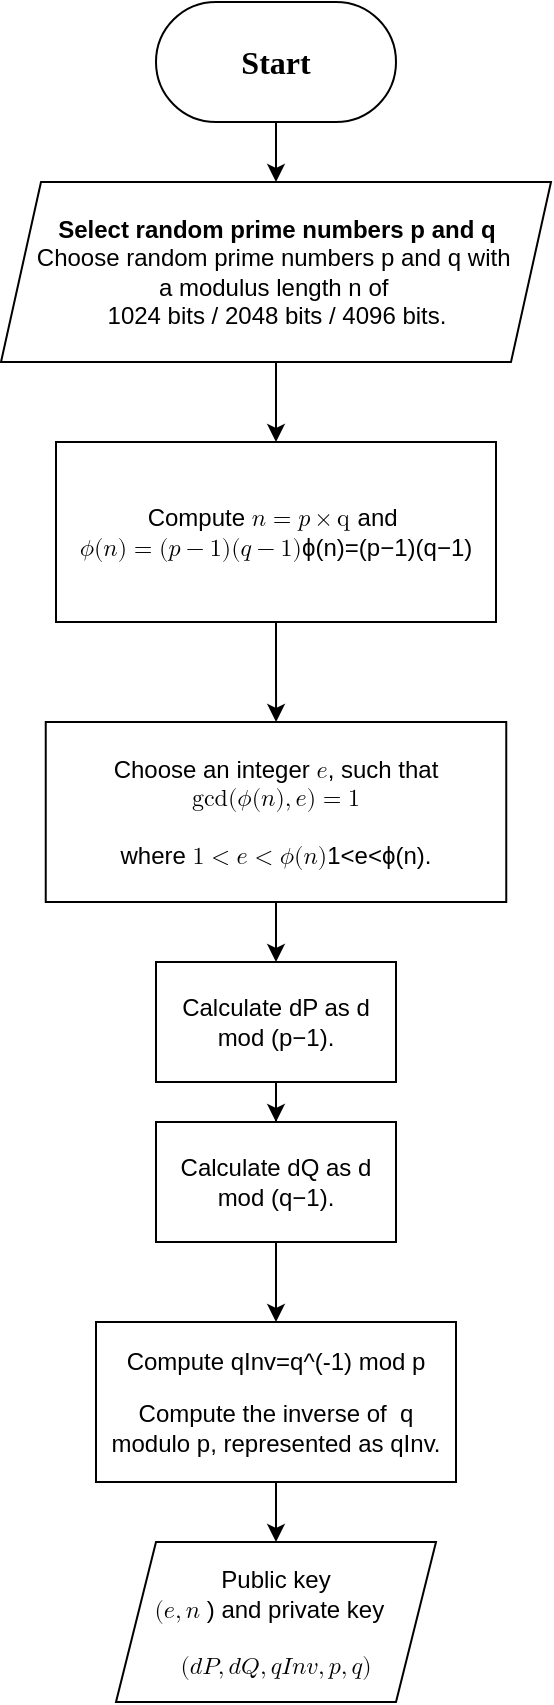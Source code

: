 <mxfile version="24.7.16">
  <diagram name="Page-1" id="4GU8Wi4sLm2fJScptab0">
    <mxGraphModel dx="1079" dy="785" grid="1" gridSize="10" guides="1" tooltips="1" connect="1" arrows="1" fold="1" page="1" pageScale="1" pageWidth="850" pageHeight="1100" math="0" shadow="0">
      <root>
        <mxCell id="0" />
        <mxCell id="1" parent="0" />
        <mxCell id="pEQdeJuv4GLVXbAph-5l-8" style="edgeStyle=orthogonalEdgeStyle;rounded=0;orthogonalLoop=1;jettySize=auto;html=1;exitX=0.5;exitY=1;exitDx=0;exitDy=0;" edge="1" parent="1" source="pEQdeJuv4GLVXbAph-5l-7" target="pEQdeJuv4GLVXbAph-5l-9">
          <mxGeometry relative="1" as="geometry">
            <mxPoint x="390" y="270" as="targetPoint" />
          </mxGeometry>
        </mxCell>
        <mxCell id="pEQdeJuv4GLVXbAph-5l-7" value="&lt;font size=&quot;1&quot; face=&quot;Times New Roman&quot;&gt;&lt;b style=&quot;font-size: 16px;&quot;&gt;Start&lt;/b&gt;&lt;/font&gt;" style="rounded=1;whiteSpace=wrap;html=1;arcSize=50;" vertex="1" parent="1">
          <mxGeometry x="330" y="160" width="120" height="60" as="geometry" />
        </mxCell>
        <mxCell id="pEQdeJuv4GLVXbAph-5l-10" style="edgeStyle=orthogonalEdgeStyle;rounded=0;orthogonalLoop=1;jettySize=auto;html=1;exitX=0.5;exitY=1;exitDx=0;exitDy=0;entryX=0.5;entryY=0;entryDx=0;entryDy=0;" edge="1" parent="1" source="pEQdeJuv4GLVXbAph-5l-9" target="pEQdeJuv4GLVXbAph-5l-12">
          <mxGeometry relative="1" as="geometry">
            <mxPoint x="390" y="390" as="targetPoint" />
          </mxGeometry>
        </mxCell>
        <mxCell id="pEQdeJuv4GLVXbAph-5l-9" value="&lt;b&gt;Select random prime numbers &lt;span class=&quot;katex copyable-equation&quot;&gt;&lt;span class=&quot;katex-mathml&quot;&gt;&lt;math xmlns=&quot;http://www.w3.org/1998/Math/MathML&quot;&gt;&lt;mrow&gt;&lt;mi&gt;&lt;br&gt;&lt;/mi&gt;&lt;/mrow&gt;p&lt;/math&gt;&lt;/span&gt;&lt;span aria-hidden=&quot;true&quot; class=&quot;katex-html&quot;&gt;&lt;span class=&quot;base&quot;&gt;&lt;span class=&quot;strut&quot;&gt;&lt;/span&gt;&lt;span class=&quot;mord mathnormal&quot;&gt;p&lt;/span&gt;&lt;/span&gt;&lt;/span&gt;&lt;/span&gt; and &lt;span class=&quot;katex copyable-equation&quot;&gt;&lt;span class=&quot;katex-mathml&quot;&gt;&lt;math xmlns=&quot;http://www.w3.org/1998/Math/MathML&quot;&gt;&lt;mrow&gt;&lt;mi&gt;&lt;br&gt;&lt;/mi&gt;&lt;/mrow&gt;q&lt;/math&gt;&lt;/span&gt;&lt;span aria-hidden=&quot;true&quot; class=&quot;katex-html&quot;&gt;&lt;span class=&quot;base&quot;&gt;&lt;span class=&quot;strut&quot;&gt;&lt;/span&gt;&lt;span class=&quot;mord mathnormal&quot;&gt;q&lt;/span&gt;&lt;/span&gt;&lt;/span&gt;&lt;/span&gt;&lt;/b&gt;&lt;div&gt;&lt;span class=&quot;katex copyable-equation&quot;&gt;&lt;span aria-hidden=&quot;true&quot; class=&quot;katex-html&quot;&gt;&lt;span class=&quot;base&quot;&gt;&lt;span class=&quot;mord mathnormal&quot;&gt;Choose random prime numbers &lt;span class=&quot;katex copyable-equation&quot;&gt;&lt;span class=&quot;katex-mathml&quot;&gt;&lt;math xmlns=&quot;http://www.w3.org/1998/Math/MathML&quot;&gt;&lt;mrow&gt;&lt;mi&gt;&lt;br&gt;&lt;/mi&gt;&lt;/mrow&gt;p&lt;/math&gt;&lt;/span&gt;&lt;span aria-hidden=&quot;true&quot; class=&quot;katex-html&quot;&gt;&lt;span class=&quot;base&quot;&gt;&lt;span class=&quot;strut&quot;&gt;&lt;/span&gt;&lt;span class=&quot;mord mathnormal&quot;&gt;p&lt;/span&gt;&lt;/span&gt;&lt;/span&gt;&lt;/span&gt; and &lt;span class=&quot;katex copyable-equation&quot;&gt;&lt;span class=&quot;katex-mathml&quot;&gt;&lt;math xmlns=&quot;http://www.w3.org/1998/Math/MathML&quot;&gt;&lt;mrow&gt;&lt;mi&gt;&lt;br&gt;&lt;/mi&gt;&lt;/mrow&gt;q&lt;/math&gt;&lt;/span&gt;&lt;span aria-hidden=&quot;true&quot; class=&quot;katex-html&quot;&gt;&lt;span class=&quot;base&quot;&gt;&lt;span class=&quot;strut&quot;&gt;&lt;/span&gt;&lt;span class=&quot;mord mathnormal&quot;&gt;q&lt;/span&gt;&lt;/span&gt;&lt;/span&gt;&lt;/span&gt; with&amp;nbsp;&lt;/span&gt;&lt;/span&gt;&lt;/span&gt;&lt;/span&gt;&lt;/div&gt;&lt;div&gt;&lt;span class=&quot;katex copyable-equation&quot;&gt;&lt;span aria-hidden=&quot;true&quot; class=&quot;katex-html&quot;&gt;&lt;span class=&quot;base&quot;&gt;&lt;span class=&quot;mord mathnormal&quot;&gt;a modulus length &lt;span class=&quot;katex copyable-equation&quot;&gt;&lt;span class=&quot;katex-mathml&quot;&gt;&lt;math xmlns=&quot;http://www.w3.org/1998/Math/MathML&quot;&gt;&lt;mrow&gt;&lt;mi&gt;&lt;br&gt;&lt;/mi&gt;&lt;/mrow&gt;n&lt;/math&gt;&lt;/span&gt;&lt;span aria-hidden=&quot;true&quot; class=&quot;katex-html&quot;&gt;&lt;span class=&quot;base&quot;&gt;&lt;span class=&quot;strut&quot;&gt;&lt;/span&gt;&lt;span class=&quot;mord mathnormal&quot;&gt;n&lt;/span&gt;&lt;/span&gt;&lt;/span&gt;&lt;/span&gt; of&amp;nbsp;&lt;/span&gt;&lt;/span&gt;&lt;/span&gt;&lt;/span&gt;&lt;/div&gt;&lt;div&gt;&lt;span class=&quot;katex copyable-equation&quot;&gt;&lt;span aria-hidden=&quot;true&quot; class=&quot;katex-html&quot;&gt;&lt;span class=&quot;base&quot;&gt;&lt;span class=&quot;mord mathnormal&quot;&gt;1024 bits / 2048 bits / 4096 bits.&lt;br&gt;&lt;/span&gt;&lt;/span&gt;&lt;/span&gt;&lt;/span&gt;&lt;/div&gt;" style="shape=parallelogram;perimeter=parallelogramPerimeter;whiteSpace=wrap;html=1;fixedSize=1;" vertex="1" parent="1">
          <mxGeometry x="252.5" y="250" width="275" height="90" as="geometry" />
        </mxCell>
        <mxCell id="pEQdeJuv4GLVXbAph-5l-14" style="edgeStyle=orthogonalEdgeStyle;rounded=0;orthogonalLoop=1;jettySize=auto;html=1;exitX=0.5;exitY=1;exitDx=0;exitDy=0;" edge="1" parent="1" source="pEQdeJuv4GLVXbAph-5l-12" target="pEQdeJuv4GLVXbAph-5l-15">
          <mxGeometry relative="1" as="geometry">
            <mxPoint x="389.739" y="510" as="targetPoint" />
          </mxGeometry>
        </mxCell>
        <mxCell id="pEQdeJuv4GLVXbAph-5l-12" value="Compute &lt;span class=&quot;katex copyable-equation&quot;&gt;&lt;span class=&quot;katex-mathml&quot;&gt;&lt;math xmlns=&quot;http://www.w3.org/1998/Math/MathML&quot;&gt;&lt;mrow&gt;&lt;mi&gt;n&lt;/mi&gt;&lt;mo&gt;=&lt;/mo&gt;&lt;mi&gt;p&lt;/mi&gt;&lt;mo&gt;×&lt;/mo&gt;&lt;mi&gt;q&amp;nbsp;&lt;/mi&gt;&lt;mi&gt;&lt;span style=&quot;background-color: initial; font-family: Helvetica !important;&quot;&gt;and&amp;nbsp;&lt;/span&gt;&lt;/mi&gt;&lt;/mrow&gt;&lt;/math&gt;&lt;/span&gt;&lt;/span&gt;&lt;span class=&quot;katex copyable-equation&quot;&gt;&lt;span class=&quot;katex-mathml&quot;&gt;&lt;math xmlns=&quot;http://www.w3.org/1998/Math/MathML&quot;&gt;&lt;mrow&gt;&lt;mi&gt;&lt;br&gt;&lt;/mi&gt;&lt;mi&gt;ϕ&lt;/mi&gt;&lt;mo stretchy=&quot;false&quot;&gt;(&lt;/mo&gt;&lt;mi&gt;n&lt;/mi&gt;&lt;mo stretchy=&quot;false&quot;&gt;)&lt;/mo&gt;&lt;mo&gt;=&lt;/mo&gt;&lt;mo stretchy=&quot;false&quot;&gt;(&lt;/mo&gt;&lt;mi&gt;p&lt;/mi&gt;&lt;mo&gt;−&lt;/mo&gt;&lt;mn&gt;1&lt;/mn&gt;&lt;mo stretchy=&quot;false&quot;&gt;)&lt;/mo&gt;&lt;mo stretchy=&quot;false&quot;&gt;(&lt;/mo&gt;&lt;mi&gt;q&lt;/mi&gt;&lt;mo&gt;−&lt;/mo&gt;&lt;mn&gt;1&lt;/mn&gt;&lt;mo stretchy=&quot;false&quot;&gt;)&lt;/mo&gt;&lt;/mrow&gt;\phi(n) = (p - 1)(q - 1)&lt;/math&gt;&lt;/span&gt;&lt;span aria-hidden=&quot;true&quot; class=&quot;katex-html&quot;&gt;&lt;span class=&quot;base&quot;&gt;&lt;span class=&quot;strut&quot;&gt;&lt;/span&gt;&lt;span class=&quot;mord mathnormal&quot;&gt;ϕ&lt;/span&gt;&lt;span class=&quot;mopen&quot;&gt;(&lt;/span&gt;&lt;span class=&quot;mord mathnormal&quot;&gt;n&lt;/span&gt;&lt;span class=&quot;mclose&quot;&gt;)&lt;/span&gt;&lt;span class=&quot;mspace&quot;&gt;&lt;/span&gt;&lt;span class=&quot;mrel&quot;&gt;=&lt;/span&gt;&lt;span class=&quot;mspace&quot;&gt;&lt;/span&gt;&lt;/span&gt;&lt;span class=&quot;base&quot;&gt;&lt;span class=&quot;strut&quot;&gt;&lt;/span&gt;&lt;span class=&quot;mopen&quot;&gt;(&lt;/span&gt;&lt;span class=&quot;mord mathnormal&quot;&gt;p&lt;/span&gt;&lt;span class=&quot;mspace&quot;&gt;&lt;/span&gt;&lt;span class=&quot;mbin&quot;&gt;−&lt;/span&gt;&lt;span class=&quot;mspace&quot;&gt;&lt;/span&gt;&lt;/span&gt;&lt;span class=&quot;base&quot;&gt;&lt;span class=&quot;strut&quot;&gt;&lt;/span&gt;&lt;span class=&quot;mord&quot;&gt;1&lt;/span&gt;&lt;span class=&quot;mclose&quot;&gt;)&lt;/span&gt;&lt;span class=&quot;mopen&quot;&gt;(&lt;/span&gt;&lt;span class=&quot;mord mathnormal&quot;&gt;q&lt;/span&gt;&lt;span class=&quot;mspace&quot;&gt;&lt;/span&gt;&lt;span class=&quot;mbin&quot;&gt;−&lt;/span&gt;&lt;span class=&quot;mspace&quot;&gt;&lt;/span&gt;&lt;/span&gt;&lt;span class=&quot;base&quot;&gt;&lt;span class=&quot;strut&quot;&gt;&lt;/span&gt;&lt;span class=&quot;mord&quot;&gt;1&lt;/span&gt;&lt;span class=&quot;mclose&quot;&gt;)&lt;/span&gt;&lt;/span&gt;&lt;/span&gt;&lt;/span&gt;" style="rounded=0;whiteSpace=wrap;html=1;" vertex="1" parent="1">
          <mxGeometry x="280" y="380" width="220" height="90" as="geometry" />
        </mxCell>
        <mxCell id="pEQdeJuv4GLVXbAph-5l-16" style="edgeStyle=orthogonalEdgeStyle;rounded=0;orthogonalLoop=1;jettySize=auto;html=1;exitX=0.5;exitY=1;exitDx=0;exitDy=0;" edge="1" parent="1" source="pEQdeJuv4GLVXbAph-5l-15" target="pEQdeJuv4GLVXbAph-5l-17">
          <mxGeometry relative="1" as="geometry">
            <mxPoint x="390.091" y="650" as="targetPoint" />
          </mxGeometry>
        </mxCell>
        <mxCell id="pEQdeJuv4GLVXbAph-5l-15" value="Choose an integer &lt;span class=&quot;katex copyable-equation&quot;&gt;&lt;span class=&quot;katex-mathml&quot;&gt;&lt;math xmlns=&quot;http://www.w3.org/1998/Math/MathML&quot;&gt;&lt;mrow&gt;&lt;mi&gt;e&lt;/mi&gt;&lt;/mrow&gt;e&lt;/math&gt;&lt;/span&gt;&lt;/span&gt;, such that &lt;span class=&quot;katex copyable-equation&quot;&gt;&lt;span class=&quot;katex-mathml&quot;&gt;&lt;math xmlns=&quot;http://www.w3.org/1998/Math/MathML&quot;&gt;&lt;mrow&gt;&lt;mi&gt;gcd&lt;/mi&gt;&lt;mo&gt;⁡&lt;/mo&gt;&lt;mo stretchy=&quot;false&quot;&gt;(&lt;/mo&gt;&lt;mi&gt;ϕ&lt;/mi&gt;&lt;mo stretchy=&quot;false&quot;&gt;(&lt;/mo&gt;&lt;mi&gt;n&lt;/mi&gt;&lt;mo stretchy=&quot;false&quot;&gt;)&lt;/mo&gt;&lt;mo separator=&quot;true&quot;&gt;,&lt;/mo&gt;&lt;mi&gt;e&lt;/mi&gt;&lt;mo stretchy=&quot;false&quot;&gt;)&lt;/mo&gt;&lt;mo&gt;=&lt;/mo&gt;&lt;mn&gt;1&lt;/mn&gt;&lt;mn&gt;&lt;br&gt;&lt;/mn&gt;&lt;mn&gt;&lt;br&gt;&lt;/mn&gt;&lt;mn&gt;&lt;br&gt;&lt;/mn&gt;&lt;mn&gt;&lt;br&gt;&lt;/mn&gt;&lt;mn&gt;&lt;br&gt;&lt;/mn&gt;&lt;mn&gt;&lt;br&gt;&lt;/mn&gt;&lt;mn&gt;&lt;br&gt;&lt;/mn&gt;&lt;mn&gt;&lt;br&gt;&lt;/mn&gt;&lt;/mrow&gt;\gcd(\phi(n), e) = 1&lt;/math&gt;&lt;/span&gt;&lt;span aria-hidden=&quot;true&quot; class=&quot;katex-html&quot;&gt;&lt;span class=&quot;base&quot;&gt;&lt;span class=&quot;strut&quot;&gt;&lt;/span&gt;&lt;span class=&quot;mop&quot;&gt;&lt;div&gt;&lt;span class=&quot;katex copyable-equation&quot;&gt;&lt;span aria-hidden=&quot;true&quot; class=&quot;katex-html&quot;&gt;&lt;span class=&quot;base&quot;&gt;&lt;span class=&quot;mop&quot;&gt;&lt;br&gt;&lt;/span&gt;&lt;/span&gt;&lt;/span&gt;&lt;/span&gt;&lt;/div&gt;&lt;/span&gt;&lt;/span&gt;&lt;/span&gt;&lt;/span&gt;where &lt;span class=&quot;katex copyable-equation&quot;&gt;&lt;span class=&quot;katex-mathml&quot;&gt;&lt;math xmlns=&quot;http://www.w3.org/1998/Math/MathML&quot;&gt;&lt;mrow&gt;&lt;mn&gt;1&lt;/mn&gt;&lt;mo&gt;&amp;lt;&lt;/mo&gt;&lt;mi&gt;e&lt;/mi&gt;&lt;mo&gt;&amp;lt;&lt;/mo&gt;&lt;mi&gt;ϕ&lt;/mi&gt;&lt;mo stretchy=&quot;false&quot;&gt;(&lt;/mo&gt;&lt;mi&gt;n&lt;/mi&gt;&lt;mo stretchy=&quot;false&quot;&gt;)&lt;/mo&gt;&lt;/mrow&gt;1 &amp;lt; e &amp;lt; \phi(n)&lt;/math&gt;&lt;/span&gt;&lt;span aria-hidden=&quot;true&quot; class=&quot;katex-html&quot;&gt;&lt;span class=&quot;base&quot;&gt;&lt;span class=&quot;strut&quot;&gt;&lt;/span&gt;&lt;span class=&quot;mord&quot;&gt;1&lt;/span&gt;&lt;span class=&quot;mspace&quot;&gt;&lt;/span&gt;&lt;span class=&quot;mrel&quot;&gt;&amp;lt;&lt;/span&gt;&lt;span class=&quot;mspace&quot;&gt;&lt;/span&gt;&lt;/span&gt;&lt;span class=&quot;base&quot;&gt;&lt;span class=&quot;strut&quot;&gt;&lt;/span&gt;&lt;span class=&quot;mord mathnormal&quot;&gt;e&lt;/span&gt;&lt;span class=&quot;mspace&quot;&gt;&lt;/span&gt;&lt;span class=&quot;mrel&quot;&gt;&amp;lt;&lt;/span&gt;&lt;span class=&quot;mspace&quot;&gt;&lt;/span&gt;&lt;/span&gt;&lt;span class=&quot;base&quot;&gt;&lt;span class=&quot;strut&quot;&gt;&lt;/span&gt;&lt;span class=&quot;mord mathnormal&quot;&gt;ϕ&lt;/span&gt;&lt;span class=&quot;mopen&quot;&gt;(&lt;/span&gt;&lt;span class=&quot;mord mathnormal&quot;&gt;n&lt;/span&gt;&lt;span class=&quot;mclose&quot;&gt;)&lt;/span&gt;&lt;/span&gt;&lt;/span&gt;&lt;/span&gt;." style="rounded=0;whiteSpace=wrap;html=1;" vertex="1" parent="1">
          <mxGeometry x="274.87" y="520" width="230.26" height="90" as="geometry" />
        </mxCell>
        <mxCell id="pEQdeJuv4GLVXbAph-5l-18" style="edgeStyle=orthogonalEdgeStyle;rounded=0;orthogonalLoop=1;jettySize=auto;html=1;exitX=0.5;exitY=1;exitDx=0;exitDy=0;" edge="1" parent="1" source="pEQdeJuv4GLVXbAph-5l-17" target="pEQdeJuv4GLVXbAph-5l-19">
          <mxGeometry relative="1" as="geometry">
            <mxPoint x="390.091" y="730" as="targetPoint" />
          </mxGeometry>
        </mxCell>
        <mxCell id="pEQdeJuv4GLVXbAph-5l-17" value="&lt;p data-pm-slice=&quot;0 0 []&quot;&gt;Calculate dP as  d mod (p−1).&lt;/p&gt;" style="rounded=0;whiteSpace=wrap;html=1;" vertex="1" parent="1">
          <mxGeometry x="330.001" y="640" width="120" height="60" as="geometry" />
        </mxCell>
        <mxCell id="pEQdeJuv4GLVXbAph-5l-20" style="edgeStyle=orthogonalEdgeStyle;rounded=0;orthogonalLoop=1;jettySize=auto;html=1;exitX=0.5;exitY=1;exitDx=0;exitDy=0;" edge="1" parent="1" source="pEQdeJuv4GLVXbAph-5l-19" target="pEQdeJuv4GLVXbAph-5l-21">
          <mxGeometry relative="1" as="geometry">
            <mxPoint x="390.091" y="810" as="targetPoint" />
          </mxGeometry>
        </mxCell>
        <mxCell id="pEQdeJuv4GLVXbAph-5l-19" value="&lt;p data-pm-slice=&quot;0 0 []&quot;&gt;Calculate dQ as d mod (q−1).&lt;/p&gt;" style="rounded=0;whiteSpace=wrap;html=1;" vertex="1" parent="1">
          <mxGeometry x="330.001" y="720" width="120" height="60" as="geometry" />
        </mxCell>
        <mxCell id="pEQdeJuv4GLVXbAph-5l-22" style="edgeStyle=orthogonalEdgeStyle;rounded=0;orthogonalLoop=1;jettySize=auto;html=1;exitX=0.5;exitY=1;exitDx=0;exitDy=0;" edge="1" parent="1" source="pEQdeJuv4GLVXbAph-5l-21" target="pEQdeJuv4GLVXbAph-5l-23">
          <mxGeometry relative="1" as="geometry">
            <mxPoint x="390.091" y="930" as="targetPoint" />
          </mxGeometry>
        </mxCell>
        <mxCell id="pEQdeJuv4GLVXbAph-5l-21" value="&lt;p data-pm-slice=&quot;0 0 []&quot;&gt;Compute qInv=q^(-1) mod p&lt;/p&gt;&lt;p data-pm-slice=&quot;0 0 []&quot;&gt;&lt;span style=&quot;background-color: initial;&quot;&gt;Compute the inverse of&amp;nbsp;&lt;/span&gt;&lt;span style=&quot;background-color: initial;&quot;&gt;&amp;nbsp;q modulo p, represented as qInv.&lt;/span&gt;&lt;/p&gt;" style="rounded=0;whiteSpace=wrap;html=1;" vertex="1" parent="1">
          <mxGeometry x="300" y="820" width="180" height="80" as="geometry" />
        </mxCell>
        <mxCell id="pEQdeJuv4GLVXbAph-5l-23" value="Public key &lt;span class=&quot;katex copyable-equation&quot;&gt;&lt;span class=&quot;katex-mathml&quot;&gt;&lt;math xmlns=&quot;http://www.w3.org/1998/Math/MathML&quot;&gt;&lt;mrow&gt;&lt;mo stretchy=&quot;false&quot;&gt;(&lt;/mo&gt;&lt;mi&gt;e&lt;/mi&gt;&lt;mo separator=&quot;true&quot;&gt;,&lt;/mo&gt;&lt;mi&gt;n&lt;/mi&gt;&lt;mo stretchy=&quot;false&quot;&gt;&lt;span style=&quot;background-color: initial; font-family: Helvetica !important;&quot; class=&quot;katex copyable-equation&quot;&gt;&lt;span style=&quot;background-color: initial;&quot;&gt;) and private key&amp;nbsp;&lt;/span&gt;&lt;/span&gt;&lt;span style=&quot;background-color: initial; font-family: Helvetica !important;&quot; class=&quot;katex copyable-equation&quot;&gt;&lt;span style=&quot;background-color: initial;&quot;&gt;&lt;br&gt;&lt;/span&gt;&lt;/span&gt;&lt;/mo&gt;&lt;/mrow&gt;&lt;/math&gt;&lt;/span&gt;&lt;/span&gt;&lt;span class=&quot;katex copyable-equation&quot;&gt;&lt;span class=&quot;katex-mathml&quot;&gt;&lt;math xmlns=&quot;http://www.w3.org/1998/Math/MathML&quot;&gt;&lt;mrow&gt;&lt;mo stretchy=&quot;false&quot;&gt;(&lt;/mo&gt;&lt;mi&gt;d&lt;/mi&gt;&lt;mi&gt;P&lt;/mi&gt;&lt;mo separator=&quot;true&quot;&gt;,&lt;/mo&gt;&lt;mi&gt;d&lt;/mi&gt;&lt;mi&gt;Q&lt;/mi&gt;&lt;mo separator=&quot;true&quot;&gt;,&lt;/mo&gt;&lt;mi&gt;q&lt;/mi&gt;&lt;mi&gt;I&lt;/mi&gt;&lt;mi&gt;n&lt;/mi&gt;&lt;mi&gt;v&lt;/mi&gt;&lt;mo separator=&quot;true&quot;&gt;,&lt;/mo&gt;&lt;mi&gt;p&lt;/mi&gt;&lt;mo separator=&quot;true&quot;&gt;,&lt;/mo&gt;&lt;mi&gt;q&lt;/mi&gt;&lt;mo stretchy=&quot;false&quot;&gt;)&lt;/mo&gt;&lt;/mrow&gt;(dP, dQ, qInv, p, q)&lt;/math&gt;&lt;/span&gt;&lt;br&gt;&lt;/span&gt;" style="shape=parallelogram;perimeter=parallelogramPerimeter;whiteSpace=wrap;html=1;fixedSize=1;" vertex="1" parent="1">
          <mxGeometry x="310" y="930" width="160" height="80" as="geometry" />
        </mxCell>
      </root>
    </mxGraphModel>
  </diagram>
</mxfile>
